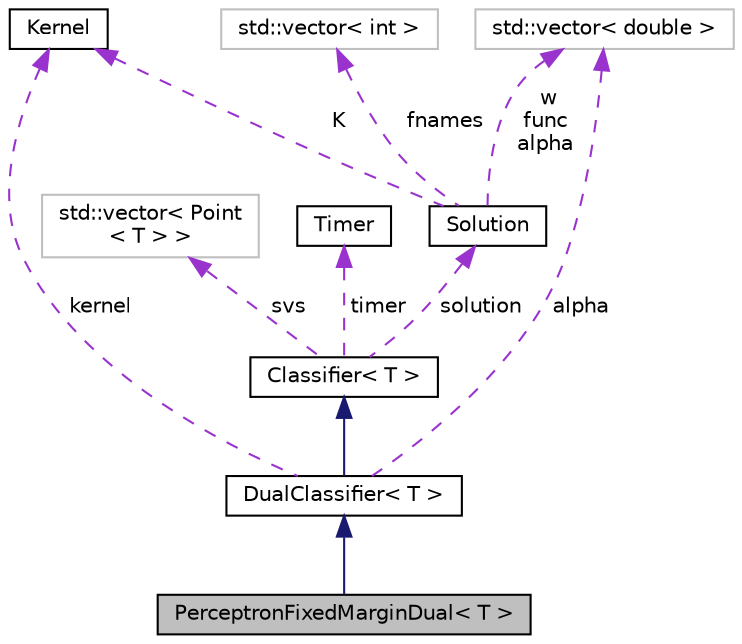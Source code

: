 digraph "PerceptronFixedMarginDual&lt; T &gt;"
{
  edge [fontname="Helvetica",fontsize="10",labelfontname="Helvetica",labelfontsize="10"];
  node [fontname="Helvetica",fontsize="10",shape=record];
  Node3 [label="PerceptronFixedMarginDual\< T \>",height=0.2,width=0.4,color="black", fillcolor="grey75", style="filled", fontcolor="black"];
  Node4 -> Node3 [dir="back",color="midnightblue",fontsize="10",style="solid",fontname="Helvetica"];
  Node4 [label="DualClassifier\< T \>",height=0.2,width=0.4,color="black", fillcolor="white", style="filled",URL="$class_dual_classifier.html"];
  Node5 -> Node4 [dir="back",color="midnightblue",fontsize="10",style="solid",fontname="Helvetica"];
  Node5 [label="Classifier\< T \>",height=0.2,width=0.4,color="black", fillcolor="white", style="filled",URL="$class_classifier.html"];
  Node6 -> Node5 [dir="back",color="darkorchid3",fontsize="10",style="dashed",label=" svs" ,fontname="Helvetica"];
  Node6 [label="std::vector\< Point\l\< T \> \>",height=0.2,width=0.4,color="grey75", fillcolor="white", style="filled"];
  Node7 -> Node5 [dir="back",color="darkorchid3",fontsize="10",style="dashed",label=" solution" ,fontname="Helvetica"];
  Node7 [label="Solution",height=0.2,width=0.4,color="black", fillcolor="white", style="filled",URL="$class_solution.html"];
  Node8 -> Node7 [dir="back",color="darkorchid3",fontsize="10",style="dashed",label=" fnames" ,fontname="Helvetica"];
  Node8 [label="std::vector\< int \>",height=0.2,width=0.4,color="grey75", fillcolor="white", style="filled"];
  Node9 -> Node7 [dir="back",color="darkorchid3",fontsize="10",style="dashed",label=" K" ,fontname="Helvetica"];
  Node9 [label="Kernel",height=0.2,width=0.4,color="black", fillcolor="white", style="filled",URL="$class_kernel.html",tooltip="Class for the kernel computations. "];
  Node10 -> Node7 [dir="back",color="darkorchid3",fontsize="10",style="dashed",label=" w\nfunc\nalpha" ,fontname="Helvetica"];
  Node10 [label="std::vector\< double \>",height=0.2,width=0.4,color="grey75", fillcolor="white", style="filled"];
  Node11 -> Node5 [dir="back",color="darkorchid3",fontsize="10",style="dashed",label=" timer" ,fontname="Helvetica"];
  Node11 [label="Timer",height=0.2,width=0.4,color="black", fillcolor="white", style="filled",URL="$class_timer.html",tooltip="Wrapper for the implementation of a simple timer. "];
  Node9 -> Node4 [dir="back",color="darkorchid3",fontsize="10",style="dashed",label=" kernel" ,fontname="Helvetica"];
  Node10 -> Node4 [dir="back",color="darkorchid3",fontsize="10",style="dashed",label=" alpha" ,fontname="Helvetica"];
}
